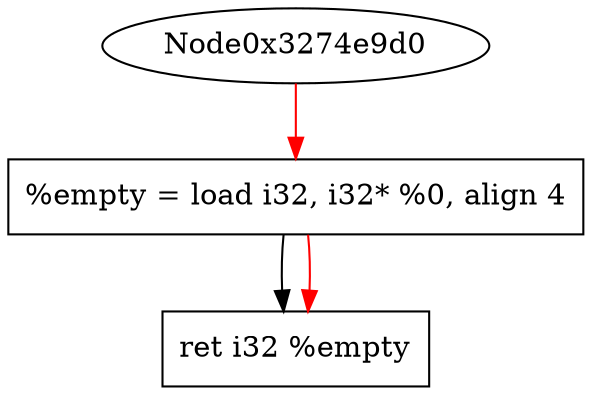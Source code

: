 digraph "DFG for '_ssdm_op_Read.ap_auto.i32P0A' function" {
	Node0x327561d0[shape=record, label="  %empty = load i32, i32* %0, align 4"];
	Node0x32756260[shape=record, label="  ret i32 %empty"];
	Node0x327561d0 -> Node0x32756260
edge [color=red]
	Node0x3274e9d0 -> Node0x327561d0
	Node0x327561d0 -> Node0x32756260
}
